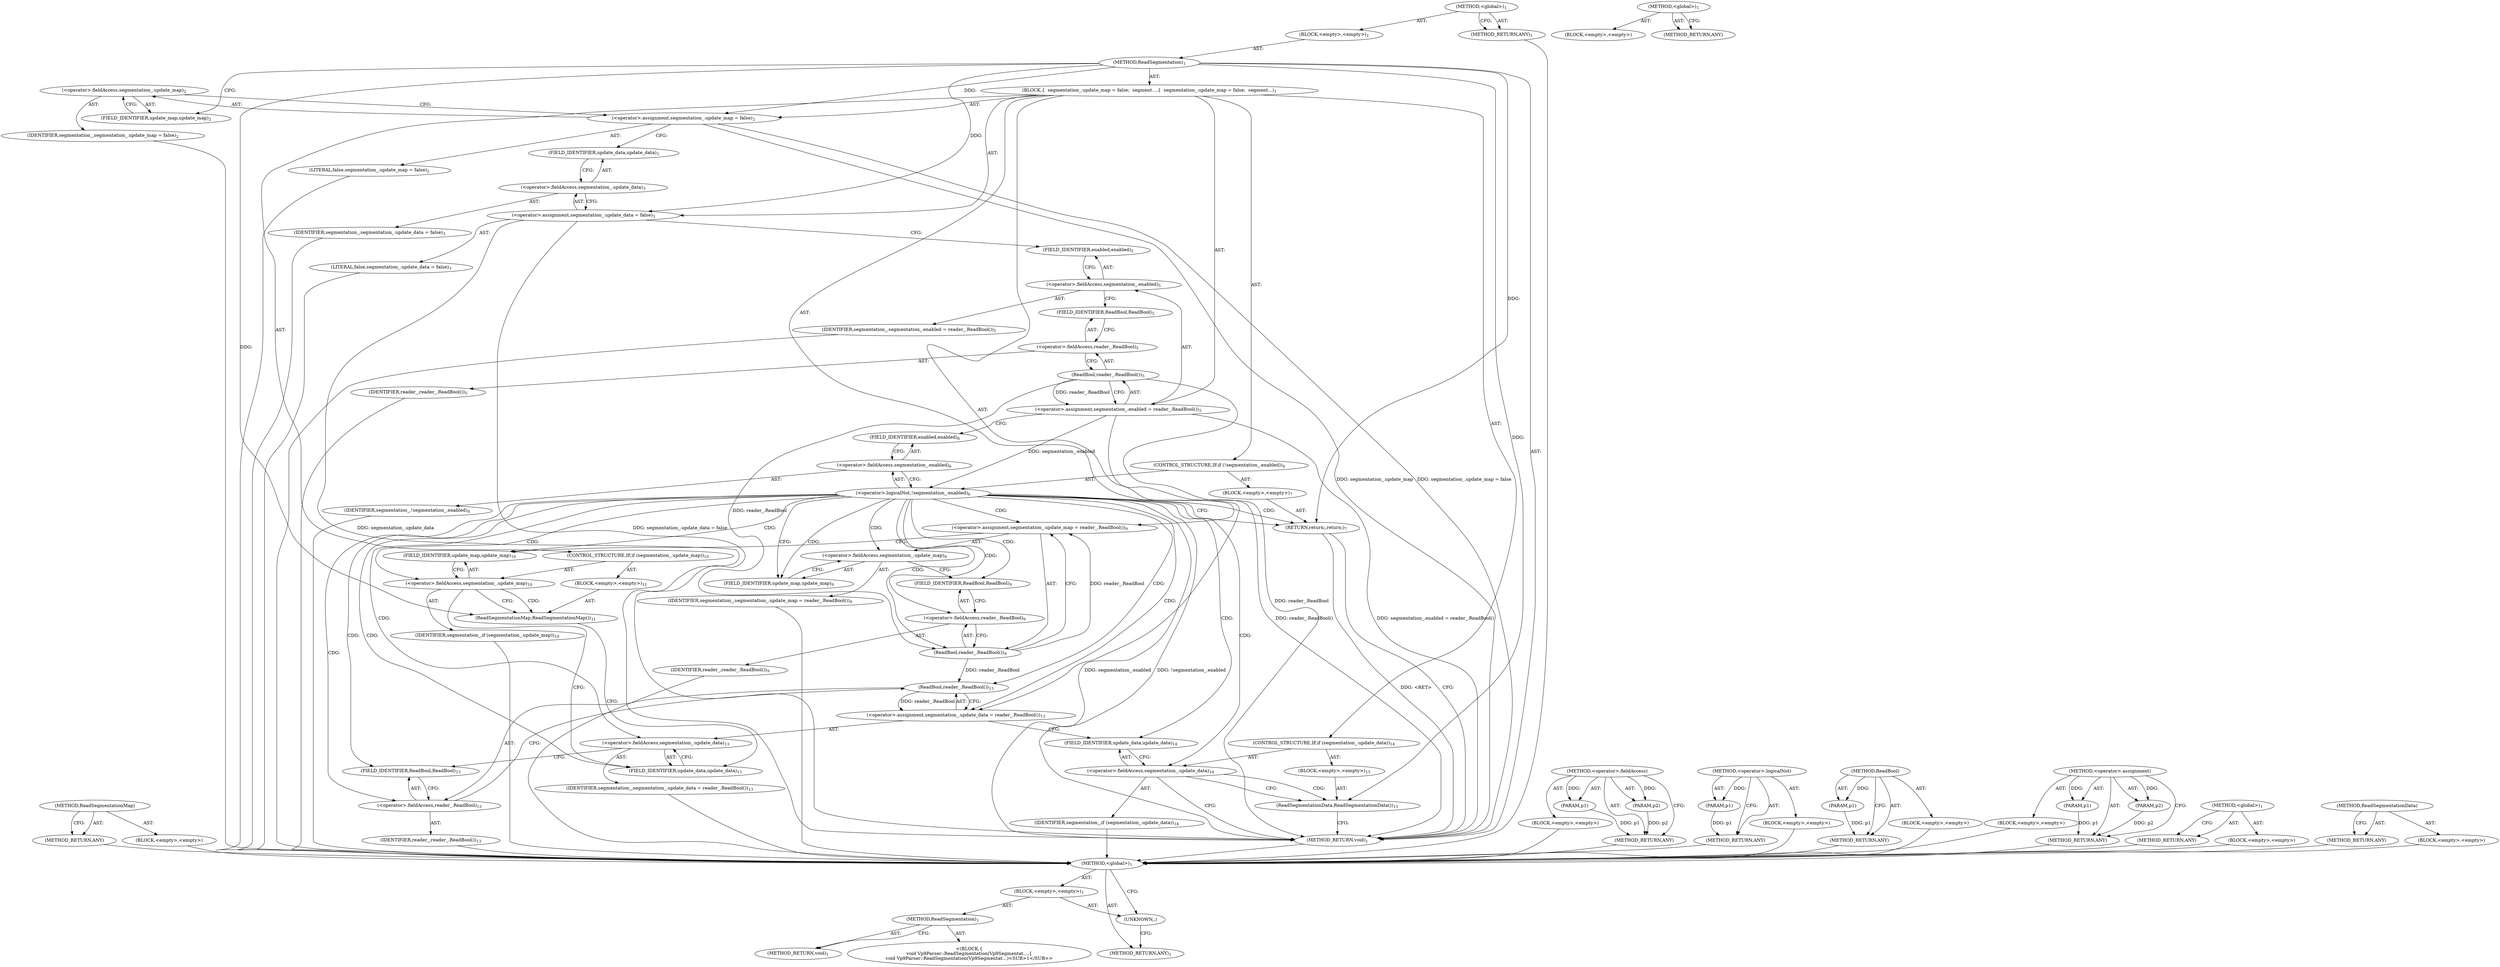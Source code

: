 digraph "&lt;global&gt;" {
vulnerable_98 [label=<(METHOD,ReadSegmentationMap)>];
vulnerable_99 [label=<(BLOCK,&lt;empty&gt;,&lt;empty&gt;)>];
vulnerable_100 [label=<(METHOD_RETURN,ANY)>];
vulnerable_6 [label=<(METHOD,&lt;global&gt;)<SUB>1</SUB>>];
vulnerable_7 [label=<(BLOCK,&lt;empty&gt;,&lt;empty&gt;)<SUB>1</SUB>>];
vulnerable_8 [label=<(METHOD,ReadSegmentation)<SUB>1</SUB>>];
vulnerable_9 [label=<(BLOCK,{
  segmentation_.update_map = false;
  segment...,{
  segmentation_.update_map = false;
  segment...)<SUB>1</SUB>>];
vulnerable_10 [label=<(&lt;operator&gt;.assignment,segmentation_.update_map = false)<SUB>2</SUB>>];
vulnerable_11 [label=<(&lt;operator&gt;.fieldAccess,segmentation_.update_map)<SUB>2</SUB>>];
vulnerable_12 [label=<(IDENTIFIER,segmentation_,segmentation_.update_map = false)<SUB>2</SUB>>];
vulnerable_13 [label=<(FIELD_IDENTIFIER,update_map,update_map)<SUB>2</SUB>>];
vulnerable_14 [label=<(LITERAL,false,segmentation_.update_map = false)<SUB>2</SUB>>];
vulnerable_15 [label=<(&lt;operator&gt;.assignment,segmentation_.update_data = false)<SUB>3</SUB>>];
vulnerable_16 [label=<(&lt;operator&gt;.fieldAccess,segmentation_.update_data)<SUB>3</SUB>>];
vulnerable_17 [label=<(IDENTIFIER,segmentation_,segmentation_.update_data = false)<SUB>3</SUB>>];
vulnerable_18 [label=<(FIELD_IDENTIFIER,update_data,update_data)<SUB>3</SUB>>];
vulnerable_19 [label=<(LITERAL,false,segmentation_.update_data = false)<SUB>3</SUB>>];
vulnerable_20 [label=<(&lt;operator&gt;.assignment,segmentation_.enabled = reader_.ReadBool())<SUB>5</SUB>>];
vulnerable_21 [label=<(&lt;operator&gt;.fieldAccess,segmentation_.enabled)<SUB>5</SUB>>];
vulnerable_22 [label=<(IDENTIFIER,segmentation_,segmentation_.enabled = reader_.ReadBool())<SUB>5</SUB>>];
vulnerable_23 [label=<(FIELD_IDENTIFIER,enabled,enabled)<SUB>5</SUB>>];
vulnerable_24 [label=<(ReadBool,reader_.ReadBool())<SUB>5</SUB>>];
vulnerable_25 [label=<(&lt;operator&gt;.fieldAccess,reader_.ReadBool)<SUB>5</SUB>>];
vulnerable_26 [label=<(IDENTIFIER,reader_,reader_.ReadBool())<SUB>5</SUB>>];
vulnerable_27 [label=<(FIELD_IDENTIFIER,ReadBool,ReadBool)<SUB>5</SUB>>];
vulnerable_28 [label=<(CONTROL_STRUCTURE,IF,if (!segmentation_.enabled))<SUB>6</SUB>>];
vulnerable_29 [label=<(&lt;operator&gt;.logicalNot,!segmentation_.enabled)<SUB>6</SUB>>];
vulnerable_30 [label=<(&lt;operator&gt;.fieldAccess,segmentation_.enabled)<SUB>6</SUB>>];
vulnerable_31 [label=<(IDENTIFIER,segmentation_,!segmentation_.enabled)<SUB>6</SUB>>];
vulnerable_32 [label=<(FIELD_IDENTIFIER,enabled,enabled)<SUB>6</SUB>>];
vulnerable_33 [label=<(BLOCK,&lt;empty&gt;,&lt;empty&gt;)<SUB>7</SUB>>];
vulnerable_34 [label=<(RETURN,return;,return;)<SUB>7</SUB>>];
vulnerable_35 [label=<(&lt;operator&gt;.assignment,segmentation_.update_map = reader_.ReadBool())<SUB>9</SUB>>];
vulnerable_36 [label=<(&lt;operator&gt;.fieldAccess,segmentation_.update_map)<SUB>9</SUB>>];
vulnerable_37 [label=<(IDENTIFIER,segmentation_,segmentation_.update_map = reader_.ReadBool())<SUB>9</SUB>>];
vulnerable_38 [label=<(FIELD_IDENTIFIER,update_map,update_map)<SUB>9</SUB>>];
vulnerable_39 [label=<(ReadBool,reader_.ReadBool())<SUB>9</SUB>>];
vulnerable_40 [label=<(&lt;operator&gt;.fieldAccess,reader_.ReadBool)<SUB>9</SUB>>];
vulnerable_41 [label=<(IDENTIFIER,reader_,reader_.ReadBool())<SUB>9</SUB>>];
vulnerable_42 [label=<(FIELD_IDENTIFIER,ReadBool,ReadBool)<SUB>9</SUB>>];
vulnerable_43 [label=<(CONTROL_STRUCTURE,IF,if (segmentation_.update_map))<SUB>10</SUB>>];
vulnerable_44 [label=<(&lt;operator&gt;.fieldAccess,segmentation_.update_map)<SUB>10</SUB>>];
vulnerable_45 [label=<(IDENTIFIER,segmentation_,if (segmentation_.update_map))<SUB>10</SUB>>];
vulnerable_46 [label=<(FIELD_IDENTIFIER,update_map,update_map)<SUB>10</SUB>>];
vulnerable_47 [label=<(BLOCK,&lt;empty&gt;,&lt;empty&gt;)<SUB>11</SUB>>];
vulnerable_48 [label=<(ReadSegmentationMap,ReadSegmentationMap())<SUB>11</SUB>>];
vulnerable_49 [label=<(&lt;operator&gt;.assignment,segmentation_.update_data = reader_.ReadBool())<SUB>13</SUB>>];
vulnerable_50 [label=<(&lt;operator&gt;.fieldAccess,segmentation_.update_data)<SUB>13</SUB>>];
vulnerable_51 [label=<(IDENTIFIER,segmentation_,segmentation_.update_data = reader_.ReadBool())<SUB>13</SUB>>];
vulnerable_52 [label=<(FIELD_IDENTIFIER,update_data,update_data)<SUB>13</SUB>>];
vulnerable_53 [label=<(ReadBool,reader_.ReadBool())<SUB>13</SUB>>];
vulnerable_54 [label=<(&lt;operator&gt;.fieldAccess,reader_.ReadBool)<SUB>13</SUB>>];
vulnerable_55 [label=<(IDENTIFIER,reader_,reader_.ReadBool())<SUB>13</SUB>>];
vulnerable_56 [label=<(FIELD_IDENTIFIER,ReadBool,ReadBool)<SUB>13</SUB>>];
vulnerable_57 [label=<(CONTROL_STRUCTURE,IF,if (segmentation_.update_data))<SUB>14</SUB>>];
vulnerable_58 [label=<(&lt;operator&gt;.fieldAccess,segmentation_.update_data)<SUB>14</SUB>>];
vulnerable_59 [label=<(IDENTIFIER,segmentation_,if (segmentation_.update_data))<SUB>14</SUB>>];
vulnerable_60 [label=<(FIELD_IDENTIFIER,update_data,update_data)<SUB>14</SUB>>];
vulnerable_61 [label=<(BLOCK,&lt;empty&gt;,&lt;empty&gt;)<SUB>15</SUB>>];
vulnerable_62 [label=<(ReadSegmentationData,ReadSegmentationData())<SUB>15</SUB>>];
vulnerable_63 [label=<(METHOD_RETURN,void)<SUB>1</SUB>>];
vulnerable_65 [label=<(METHOD_RETURN,ANY)<SUB>1</SUB>>];
vulnerable_85 [label=<(METHOD,&lt;operator&gt;.fieldAccess)>];
vulnerable_86 [label=<(PARAM,p1)>];
vulnerable_87 [label=<(PARAM,p2)>];
vulnerable_88 [label=<(BLOCK,&lt;empty&gt;,&lt;empty&gt;)>];
vulnerable_89 [label=<(METHOD_RETURN,ANY)>];
vulnerable_94 [label=<(METHOD,&lt;operator&gt;.logicalNot)>];
vulnerable_95 [label=<(PARAM,p1)>];
vulnerable_96 [label=<(BLOCK,&lt;empty&gt;,&lt;empty&gt;)>];
vulnerable_97 [label=<(METHOD_RETURN,ANY)>];
vulnerable_90 [label=<(METHOD,ReadBool)>];
vulnerable_91 [label=<(PARAM,p1)>];
vulnerable_92 [label=<(BLOCK,&lt;empty&gt;,&lt;empty&gt;)>];
vulnerable_93 [label=<(METHOD_RETURN,ANY)>];
vulnerable_80 [label=<(METHOD,&lt;operator&gt;.assignment)>];
vulnerable_81 [label=<(PARAM,p1)>];
vulnerable_82 [label=<(PARAM,p2)>];
vulnerable_83 [label=<(BLOCK,&lt;empty&gt;,&lt;empty&gt;)>];
vulnerable_84 [label=<(METHOD_RETURN,ANY)>];
vulnerable_74 [label=<(METHOD,&lt;global&gt;)<SUB>1</SUB>>];
vulnerable_75 [label=<(BLOCK,&lt;empty&gt;,&lt;empty&gt;)>];
vulnerable_76 [label=<(METHOD_RETURN,ANY)>];
vulnerable_101 [label=<(METHOD,ReadSegmentationData)>];
vulnerable_102 [label=<(BLOCK,&lt;empty&gt;,&lt;empty&gt;)>];
vulnerable_103 [label=<(METHOD_RETURN,ANY)>];
fixed_6 [label=<(METHOD,&lt;global&gt;)<SUB>1</SUB>>];
fixed_7 [label=<(BLOCK,&lt;empty&gt;,&lt;empty&gt;)<SUB>1</SUB>>];
fixed_8 [label=<(METHOD,ReadSegmentation)<SUB>1</SUB>>];
fixed_9 [label="<(BLOCK,{
void Vp9Parser::ReadSegmentation(Vp9Segmentat...,{
void Vp9Parser::ReadSegmentation(Vp9Segmentat...)<SUB>1</SUB>>"];
fixed_10 [label=<(METHOD_RETURN,void)<SUB>1</SUB>>];
fixed_12 [label=<(UNKNOWN,,)>];
fixed_13 [label=<(METHOD_RETURN,ANY)<SUB>1</SUB>>];
fixed_20 [label=<(METHOD,&lt;global&gt;)<SUB>1</SUB>>];
fixed_21 [label=<(BLOCK,&lt;empty&gt;,&lt;empty&gt;)>];
fixed_22 [label=<(METHOD_RETURN,ANY)>];
vulnerable_98 -> vulnerable_99  [key=0, label="AST: "];
vulnerable_98 -> vulnerable_100  [key=0, label="AST: "];
vulnerable_98 -> vulnerable_100  [key=1, label="CFG: "];
vulnerable_99 -> fixed_6  [key=0];
vulnerable_100 -> fixed_6  [key=0];
vulnerable_6 -> vulnerable_7  [key=0, label="AST: "];
vulnerable_6 -> vulnerable_65  [key=0, label="AST: "];
vulnerable_6 -> vulnerable_65  [key=1, label="CFG: "];
vulnerable_7 -> vulnerable_8  [key=0, label="AST: "];
vulnerable_8 -> vulnerable_9  [key=0, label="AST: "];
vulnerable_8 -> vulnerable_63  [key=0, label="AST: "];
vulnerable_8 -> vulnerable_13  [key=0, label="CFG: "];
vulnerable_8 -> vulnerable_10  [key=0, label="DDG: "];
vulnerable_8 -> vulnerable_15  [key=0, label="DDG: "];
vulnerable_8 -> vulnerable_34  [key=0, label="DDG: "];
vulnerable_8 -> vulnerable_48  [key=0, label="DDG: "];
vulnerable_8 -> vulnerable_62  [key=0, label="DDG: "];
vulnerable_9 -> vulnerable_10  [key=0, label="AST: "];
vulnerable_9 -> vulnerable_15  [key=0, label="AST: "];
vulnerable_9 -> vulnerable_20  [key=0, label="AST: "];
vulnerable_9 -> vulnerable_28  [key=0, label="AST: "];
vulnerable_9 -> vulnerable_35  [key=0, label="AST: "];
vulnerable_9 -> vulnerable_43  [key=0, label="AST: "];
vulnerable_9 -> vulnerable_49  [key=0, label="AST: "];
vulnerable_9 -> vulnerable_57  [key=0, label="AST: "];
vulnerable_10 -> vulnerable_11  [key=0, label="AST: "];
vulnerable_10 -> vulnerable_14  [key=0, label="AST: "];
vulnerable_10 -> vulnerable_18  [key=0, label="CFG: "];
vulnerable_10 -> vulnerable_63  [key=0, label="DDG: segmentation_.update_map"];
vulnerable_10 -> vulnerable_63  [key=1, label="DDG: segmentation_.update_map = false"];
vulnerable_11 -> vulnerable_12  [key=0, label="AST: "];
vulnerable_11 -> vulnerable_13  [key=0, label="AST: "];
vulnerable_11 -> vulnerable_10  [key=0, label="CFG: "];
vulnerable_12 -> fixed_6  [key=0];
vulnerable_13 -> vulnerable_11  [key=0, label="CFG: "];
vulnerable_14 -> fixed_6  [key=0];
vulnerable_15 -> vulnerable_16  [key=0, label="AST: "];
vulnerable_15 -> vulnerable_19  [key=0, label="AST: "];
vulnerable_15 -> vulnerable_23  [key=0, label="CFG: "];
vulnerable_15 -> vulnerable_63  [key=0, label="DDG: segmentation_.update_data"];
vulnerable_15 -> vulnerable_63  [key=1, label="DDG: segmentation_.update_data = false"];
vulnerable_16 -> vulnerable_17  [key=0, label="AST: "];
vulnerable_16 -> vulnerable_18  [key=0, label="AST: "];
vulnerable_16 -> vulnerable_15  [key=0, label="CFG: "];
vulnerable_17 -> fixed_6  [key=0];
vulnerable_18 -> vulnerable_16  [key=0, label="CFG: "];
vulnerable_19 -> fixed_6  [key=0];
vulnerable_20 -> vulnerable_21  [key=0, label="AST: "];
vulnerable_20 -> vulnerable_24  [key=0, label="AST: "];
vulnerable_20 -> vulnerable_32  [key=0, label="CFG: "];
vulnerable_20 -> vulnerable_63  [key=0, label="DDG: reader_.ReadBool()"];
vulnerable_20 -> vulnerable_63  [key=1, label="DDG: segmentation_.enabled = reader_.ReadBool()"];
vulnerable_20 -> vulnerable_29  [key=0, label="DDG: segmentation_.enabled"];
vulnerable_21 -> vulnerable_22  [key=0, label="AST: "];
vulnerable_21 -> vulnerable_23  [key=0, label="AST: "];
vulnerable_21 -> vulnerable_27  [key=0, label="CFG: "];
vulnerable_22 -> fixed_6  [key=0];
vulnerable_23 -> vulnerable_21  [key=0, label="CFG: "];
vulnerable_24 -> vulnerable_25  [key=0, label="AST: "];
vulnerable_24 -> vulnerable_20  [key=0, label="CFG: "];
vulnerable_24 -> vulnerable_20  [key=1, label="DDG: reader_.ReadBool"];
vulnerable_24 -> vulnerable_63  [key=0, label="DDG: reader_.ReadBool"];
vulnerable_24 -> vulnerable_39  [key=0, label="DDG: reader_.ReadBool"];
vulnerable_25 -> vulnerable_26  [key=0, label="AST: "];
vulnerable_25 -> vulnerable_27  [key=0, label="AST: "];
vulnerable_25 -> vulnerable_24  [key=0, label="CFG: "];
vulnerable_26 -> fixed_6  [key=0];
vulnerable_27 -> vulnerable_25  [key=0, label="CFG: "];
vulnerable_28 -> vulnerable_29  [key=0, label="AST: "];
vulnerable_28 -> vulnerable_33  [key=0, label="AST: "];
vulnerable_29 -> vulnerable_30  [key=0, label="AST: "];
vulnerable_29 -> vulnerable_34  [key=0, label="CFG: "];
vulnerable_29 -> vulnerable_34  [key=1, label="CDG: "];
vulnerable_29 -> vulnerable_38  [key=0, label="CFG: "];
vulnerable_29 -> vulnerable_38  [key=1, label="CDG: "];
vulnerable_29 -> vulnerable_63  [key=0, label="DDG: segmentation_.enabled"];
vulnerable_29 -> vulnerable_63  [key=1, label="DDG: !segmentation_.enabled"];
vulnerable_29 -> vulnerable_58  [key=0, label="CDG: "];
vulnerable_29 -> vulnerable_49  [key=0, label="CDG: "];
vulnerable_29 -> vulnerable_60  [key=0, label="CDG: "];
vulnerable_29 -> vulnerable_42  [key=0, label="CDG: "];
vulnerable_29 -> vulnerable_36  [key=0, label="CDG: "];
vulnerable_29 -> vulnerable_52  [key=0, label="CDG: "];
vulnerable_29 -> vulnerable_46  [key=0, label="CDG: "];
vulnerable_29 -> vulnerable_53  [key=0, label="CDG: "];
vulnerable_29 -> vulnerable_56  [key=0, label="CDG: "];
vulnerable_29 -> vulnerable_40  [key=0, label="CDG: "];
vulnerable_29 -> vulnerable_50  [key=0, label="CDG: "];
vulnerable_29 -> vulnerable_44  [key=0, label="CDG: "];
vulnerable_29 -> vulnerable_35  [key=0, label="CDG: "];
vulnerable_29 -> vulnerable_54  [key=0, label="CDG: "];
vulnerable_29 -> vulnerable_39  [key=0, label="CDG: "];
vulnerable_30 -> vulnerable_31  [key=0, label="AST: "];
vulnerable_30 -> vulnerable_32  [key=0, label="AST: "];
vulnerable_30 -> vulnerable_29  [key=0, label="CFG: "];
vulnerable_31 -> fixed_6  [key=0];
vulnerable_32 -> vulnerable_30  [key=0, label="CFG: "];
vulnerable_33 -> vulnerable_34  [key=0, label="AST: "];
vulnerable_34 -> vulnerable_63  [key=0, label="CFG: "];
vulnerable_34 -> vulnerable_63  [key=1, label="DDG: &lt;RET&gt;"];
vulnerable_35 -> vulnerable_36  [key=0, label="AST: "];
vulnerable_35 -> vulnerable_39  [key=0, label="AST: "];
vulnerable_35 -> vulnerable_46  [key=0, label="CFG: "];
vulnerable_36 -> vulnerable_37  [key=0, label="AST: "];
vulnerable_36 -> vulnerable_38  [key=0, label="AST: "];
vulnerable_36 -> vulnerable_42  [key=0, label="CFG: "];
vulnerable_37 -> fixed_6  [key=0];
vulnerable_38 -> vulnerable_36  [key=0, label="CFG: "];
vulnerable_39 -> vulnerable_40  [key=0, label="AST: "];
vulnerable_39 -> vulnerable_35  [key=0, label="CFG: "];
vulnerable_39 -> vulnerable_35  [key=1, label="DDG: reader_.ReadBool"];
vulnerable_39 -> vulnerable_53  [key=0, label="DDG: reader_.ReadBool"];
vulnerable_40 -> vulnerable_41  [key=0, label="AST: "];
vulnerable_40 -> vulnerable_42  [key=0, label="AST: "];
vulnerable_40 -> vulnerable_39  [key=0, label="CFG: "];
vulnerable_41 -> fixed_6  [key=0];
vulnerable_42 -> vulnerable_40  [key=0, label="CFG: "];
vulnerable_43 -> vulnerable_44  [key=0, label="AST: "];
vulnerable_43 -> vulnerable_47  [key=0, label="AST: "];
vulnerable_44 -> vulnerable_45  [key=0, label="AST: "];
vulnerable_44 -> vulnerable_46  [key=0, label="AST: "];
vulnerable_44 -> vulnerable_48  [key=0, label="CFG: "];
vulnerable_44 -> vulnerable_48  [key=1, label="CDG: "];
vulnerable_44 -> vulnerable_52  [key=0, label="CFG: "];
vulnerable_45 -> fixed_6  [key=0];
vulnerable_46 -> vulnerable_44  [key=0, label="CFG: "];
vulnerable_47 -> vulnerable_48  [key=0, label="AST: "];
vulnerable_48 -> vulnerable_52  [key=0, label="CFG: "];
vulnerable_49 -> vulnerable_50  [key=0, label="AST: "];
vulnerable_49 -> vulnerable_53  [key=0, label="AST: "];
vulnerable_49 -> vulnerable_60  [key=0, label="CFG: "];
vulnerable_50 -> vulnerable_51  [key=0, label="AST: "];
vulnerable_50 -> vulnerable_52  [key=0, label="AST: "];
vulnerable_50 -> vulnerable_56  [key=0, label="CFG: "];
vulnerable_51 -> fixed_6  [key=0];
vulnerable_52 -> vulnerable_50  [key=0, label="CFG: "];
vulnerable_53 -> vulnerable_54  [key=0, label="AST: "];
vulnerable_53 -> vulnerable_49  [key=0, label="CFG: "];
vulnerable_53 -> vulnerable_49  [key=1, label="DDG: reader_.ReadBool"];
vulnerable_54 -> vulnerable_55  [key=0, label="AST: "];
vulnerable_54 -> vulnerable_56  [key=0, label="AST: "];
vulnerable_54 -> vulnerable_53  [key=0, label="CFG: "];
vulnerable_55 -> fixed_6  [key=0];
vulnerable_56 -> vulnerable_54  [key=0, label="CFG: "];
vulnerable_57 -> vulnerable_58  [key=0, label="AST: "];
vulnerable_57 -> vulnerable_61  [key=0, label="AST: "];
vulnerable_58 -> vulnerable_59  [key=0, label="AST: "];
vulnerable_58 -> vulnerable_60  [key=0, label="AST: "];
vulnerable_58 -> vulnerable_62  [key=0, label="CFG: "];
vulnerable_58 -> vulnerable_62  [key=1, label="CDG: "];
vulnerable_58 -> vulnerable_63  [key=0, label="CFG: "];
vulnerable_59 -> fixed_6  [key=0];
vulnerable_60 -> vulnerable_58  [key=0, label="CFG: "];
vulnerable_61 -> vulnerable_62  [key=0, label="AST: "];
vulnerable_62 -> vulnerable_63  [key=0, label="CFG: "];
vulnerable_63 -> fixed_6  [key=0];
vulnerable_65 -> fixed_6  [key=0];
vulnerable_85 -> vulnerable_86  [key=0, label="AST: "];
vulnerable_85 -> vulnerable_86  [key=1, label="DDG: "];
vulnerable_85 -> vulnerable_88  [key=0, label="AST: "];
vulnerable_85 -> vulnerable_87  [key=0, label="AST: "];
vulnerable_85 -> vulnerable_87  [key=1, label="DDG: "];
vulnerable_85 -> vulnerable_89  [key=0, label="AST: "];
vulnerable_85 -> vulnerable_89  [key=1, label="CFG: "];
vulnerable_86 -> vulnerable_89  [key=0, label="DDG: p1"];
vulnerable_87 -> vulnerable_89  [key=0, label="DDG: p2"];
vulnerable_88 -> fixed_6  [key=0];
vulnerable_89 -> fixed_6  [key=0];
vulnerable_94 -> vulnerable_95  [key=0, label="AST: "];
vulnerable_94 -> vulnerable_95  [key=1, label="DDG: "];
vulnerable_94 -> vulnerable_96  [key=0, label="AST: "];
vulnerable_94 -> vulnerable_97  [key=0, label="AST: "];
vulnerable_94 -> vulnerable_97  [key=1, label="CFG: "];
vulnerable_95 -> vulnerable_97  [key=0, label="DDG: p1"];
vulnerable_96 -> fixed_6  [key=0];
vulnerable_97 -> fixed_6  [key=0];
vulnerable_90 -> vulnerable_91  [key=0, label="AST: "];
vulnerable_90 -> vulnerable_91  [key=1, label="DDG: "];
vulnerable_90 -> vulnerable_92  [key=0, label="AST: "];
vulnerable_90 -> vulnerable_93  [key=0, label="AST: "];
vulnerable_90 -> vulnerable_93  [key=1, label="CFG: "];
vulnerable_91 -> vulnerable_93  [key=0, label="DDG: p1"];
vulnerable_92 -> fixed_6  [key=0];
vulnerable_93 -> fixed_6  [key=0];
vulnerable_80 -> vulnerable_81  [key=0, label="AST: "];
vulnerable_80 -> vulnerable_81  [key=1, label="DDG: "];
vulnerable_80 -> vulnerable_83  [key=0, label="AST: "];
vulnerable_80 -> vulnerable_82  [key=0, label="AST: "];
vulnerable_80 -> vulnerable_82  [key=1, label="DDG: "];
vulnerable_80 -> vulnerable_84  [key=0, label="AST: "];
vulnerable_80 -> vulnerable_84  [key=1, label="CFG: "];
vulnerable_81 -> vulnerable_84  [key=0, label="DDG: p1"];
vulnerable_82 -> vulnerable_84  [key=0, label="DDG: p2"];
vulnerable_83 -> fixed_6  [key=0];
vulnerable_84 -> fixed_6  [key=0];
vulnerable_74 -> vulnerable_75  [key=0, label="AST: "];
vulnerable_74 -> vulnerable_76  [key=0, label="AST: "];
vulnerable_74 -> vulnerable_76  [key=1, label="CFG: "];
vulnerable_75 -> fixed_6  [key=0];
vulnerable_76 -> fixed_6  [key=0];
vulnerable_101 -> vulnerable_102  [key=0, label="AST: "];
vulnerable_101 -> vulnerable_103  [key=0, label="AST: "];
vulnerable_101 -> vulnerable_103  [key=1, label="CFG: "];
vulnerable_102 -> fixed_6  [key=0];
vulnerable_103 -> fixed_6  [key=0];
fixed_6 -> fixed_7  [key=0, label="AST: "];
fixed_6 -> fixed_13  [key=0, label="AST: "];
fixed_6 -> fixed_12  [key=0, label="CFG: "];
fixed_7 -> fixed_8  [key=0, label="AST: "];
fixed_7 -> fixed_12  [key=0, label="AST: "];
fixed_8 -> fixed_9  [key=0, label="AST: "];
fixed_8 -> fixed_10  [key=0, label="AST: "];
fixed_8 -> fixed_10  [key=1, label="CFG: "];
fixed_12 -> fixed_13  [key=0, label="CFG: "];
fixed_20 -> fixed_21  [key=0, label="AST: "];
fixed_20 -> fixed_22  [key=0, label="AST: "];
fixed_20 -> fixed_22  [key=1, label="CFG: "];
}
